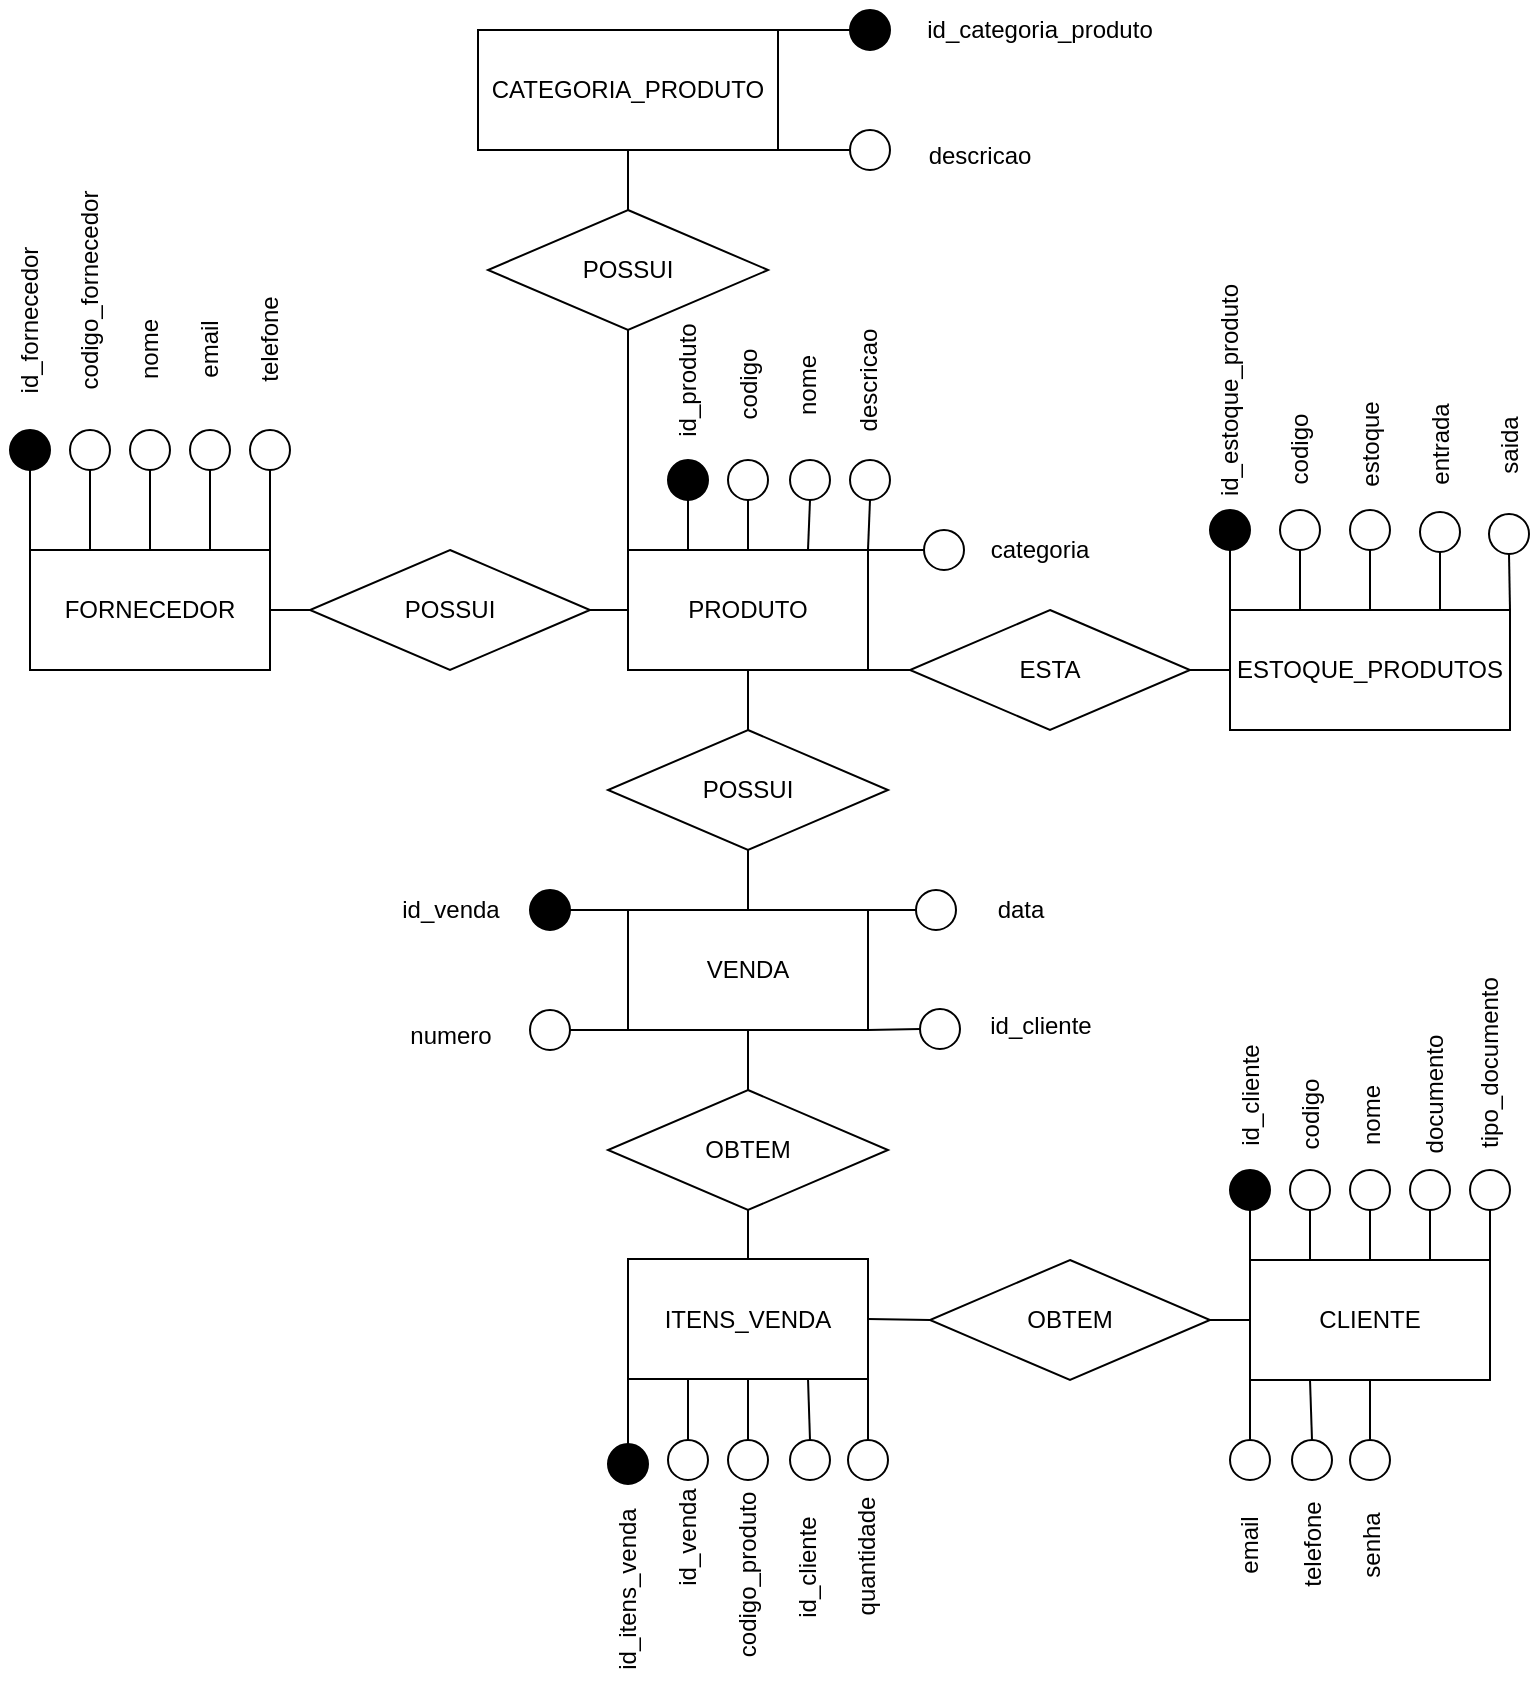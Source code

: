<mxfile version="24.7.17">
  <diagram name="Página-1" id="qiO6tGmZQDndpgreDG9k">
    <mxGraphModel dx="1358" dy="586" grid="1" gridSize="10" guides="1" tooltips="1" connect="1" arrows="1" fold="1" page="1" pageScale="1" pageWidth="827" pageHeight="1169" math="0" shadow="0">
      <root>
        <mxCell id="0" />
        <mxCell id="1" parent="0" />
        <mxCell id="NQdcdel10DfEMZxih-fd-1" value="FORNECEDOR" style="rounded=0;whiteSpace=wrap;html=1;" vertex="1" parent="1">
          <mxGeometry x="40" y="395" width="120" height="60" as="geometry" />
        </mxCell>
        <mxCell id="NQdcdel10DfEMZxih-fd-3" value="PRODUTO" style="rounded=0;whiteSpace=wrap;html=1;" vertex="1" parent="1">
          <mxGeometry x="339" y="395" width="120" height="60" as="geometry" />
        </mxCell>
        <mxCell id="NQdcdel10DfEMZxih-fd-4" value="CLIENTE" style="rounded=0;whiteSpace=wrap;html=1;" vertex="1" parent="1">
          <mxGeometry x="650" y="750" width="120" height="60" as="geometry" />
        </mxCell>
        <mxCell id="NQdcdel10DfEMZxih-fd-5" value="VENDA" style="rounded=0;whiteSpace=wrap;html=1;" vertex="1" parent="1">
          <mxGeometry x="339" y="575" width="120" height="60" as="geometry" />
        </mxCell>
        <mxCell id="NQdcdel10DfEMZxih-fd-6" value="ITENS_VENDA" style="rounded=0;whiteSpace=wrap;html=1;" vertex="1" parent="1">
          <mxGeometry x="339" y="749.5" width="120" height="60" as="geometry" />
        </mxCell>
        <mxCell id="NQdcdel10DfEMZxih-fd-7" value="ESTOQUE_PRODUTOS" style="rounded=0;whiteSpace=wrap;html=1;" vertex="1" parent="1">
          <mxGeometry x="640" y="425" width="140" height="60" as="geometry" />
        </mxCell>
        <mxCell id="NQdcdel10DfEMZxih-fd-8" value="CATEGORIA_PRODUTO" style="rounded=0;whiteSpace=wrap;html=1;" vertex="1" parent="1">
          <mxGeometry x="264" y="135" width="150" height="60" as="geometry" />
        </mxCell>
        <mxCell id="NQdcdel10DfEMZxih-fd-9" value="POSSUI" style="rhombus;whiteSpace=wrap;html=1;" vertex="1" parent="1">
          <mxGeometry x="269" y="225" width="140" height="60" as="geometry" />
        </mxCell>
        <mxCell id="NQdcdel10DfEMZxih-fd-11" value="POSSUI" style="rhombus;whiteSpace=wrap;html=1;" vertex="1" parent="1">
          <mxGeometry x="180" y="395" width="140" height="60" as="geometry" />
        </mxCell>
        <mxCell id="NQdcdel10DfEMZxih-fd-12" value="OBTEM" style="rhombus;whiteSpace=wrap;html=1;" vertex="1" parent="1">
          <mxGeometry x="490" y="750" width="140" height="60" as="geometry" />
        </mxCell>
        <mxCell id="NQdcdel10DfEMZxih-fd-13" value="ESTA" style="rhombus;whiteSpace=wrap;html=1;" vertex="1" parent="1">
          <mxGeometry x="480" y="425" width="140" height="60" as="geometry" />
        </mxCell>
        <mxCell id="NQdcdel10DfEMZxih-fd-14" value="POSSUI" style="rhombus;whiteSpace=wrap;html=1;" vertex="1" parent="1">
          <mxGeometry x="329" y="485" width="140" height="60" as="geometry" />
        </mxCell>
        <mxCell id="NQdcdel10DfEMZxih-fd-15" value="OBTEM" style="rhombus;whiteSpace=wrap;html=1;" vertex="1" parent="1">
          <mxGeometry x="329" y="665" width="140" height="60" as="geometry" />
        </mxCell>
        <mxCell id="NQdcdel10DfEMZxih-fd-16" value="" style="endArrow=none;html=1;rounded=0;entryX=0.5;entryY=1;entryDx=0;entryDy=0;" edge="1" parent="1" target="NQdcdel10DfEMZxih-fd-8">
          <mxGeometry width="50" height="50" relative="1" as="geometry">
            <mxPoint x="339" y="225" as="sourcePoint" />
            <mxPoint x="380" y="355" as="targetPoint" />
          </mxGeometry>
        </mxCell>
        <mxCell id="NQdcdel10DfEMZxih-fd-19" value="" style="endArrow=none;html=1;rounded=0;entryX=0;entryY=0.5;entryDx=0;entryDy=0;exitX=1;exitY=0.5;exitDx=0;exitDy=0;" edge="1" parent="1" source="NQdcdel10DfEMZxih-fd-11" target="NQdcdel10DfEMZxih-fd-3">
          <mxGeometry width="50" height="50" relative="1" as="geometry">
            <mxPoint x="70" y="645" as="sourcePoint" />
            <mxPoint x="120" y="595" as="targetPoint" />
          </mxGeometry>
        </mxCell>
        <mxCell id="NQdcdel10DfEMZxih-fd-20" value="" style="endArrow=none;html=1;rounded=0;entryX=0;entryY=0.5;entryDx=0;entryDy=0;exitX=1;exitY=0.5;exitDx=0;exitDy=0;" edge="1" parent="1" source="NQdcdel10DfEMZxih-fd-1" target="NQdcdel10DfEMZxih-fd-11">
          <mxGeometry width="50" height="50" relative="1" as="geometry">
            <mxPoint x="140" y="565" as="sourcePoint" />
            <mxPoint x="190" y="515" as="targetPoint" />
          </mxGeometry>
        </mxCell>
        <mxCell id="NQdcdel10DfEMZxih-fd-21" value="" style="endArrow=none;html=1;rounded=0;entryX=0.5;entryY=1;entryDx=0;entryDy=0;exitX=0.5;exitY=0;exitDx=0;exitDy=0;" edge="1" parent="1" source="NQdcdel10DfEMZxih-fd-14" target="NQdcdel10DfEMZxih-fd-3">
          <mxGeometry width="50" height="50" relative="1" as="geometry">
            <mxPoint x="210" y="665" as="sourcePoint" />
            <mxPoint x="260" y="615" as="targetPoint" />
          </mxGeometry>
        </mxCell>
        <mxCell id="NQdcdel10DfEMZxih-fd-22" value="" style="endArrow=none;html=1;rounded=0;entryX=0.5;entryY=1;entryDx=0;entryDy=0;exitX=0.5;exitY=0;exitDx=0;exitDy=0;" edge="1" parent="1" source="NQdcdel10DfEMZxih-fd-5" target="NQdcdel10DfEMZxih-fd-14">
          <mxGeometry width="50" height="50" relative="1" as="geometry">
            <mxPoint x="120" y="635" as="sourcePoint" />
            <mxPoint x="170" y="585" as="targetPoint" />
          </mxGeometry>
        </mxCell>
        <mxCell id="NQdcdel10DfEMZxih-fd-23" value="" style="endArrow=none;html=1;rounded=0;entryX=0.5;entryY=1;entryDx=0;entryDy=0;exitX=0.5;exitY=0;exitDx=0;exitDy=0;" edge="1" parent="1" source="NQdcdel10DfEMZxih-fd-15" target="NQdcdel10DfEMZxih-fd-5">
          <mxGeometry width="50" height="50" relative="1" as="geometry">
            <mxPoint x="-30" y="655" as="sourcePoint" />
            <mxPoint x="20" y="605" as="targetPoint" />
          </mxGeometry>
        </mxCell>
        <mxCell id="NQdcdel10DfEMZxih-fd-24" value="" style="endArrow=none;html=1;rounded=0;entryX=0.5;entryY=1;entryDx=0;entryDy=0;exitX=0.5;exitY=0;exitDx=0;exitDy=0;" edge="1" parent="1" source="NQdcdel10DfEMZxih-fd-6" target="NQdcdel10DfEMZxih-fd-15">
          <mxGeometry width="50" height="50" relative="1" as="geometry">
            <mxPoint x="170" y="755" as="sourcePoint" />
            <mxPoint x="220" y="705" as="targetPoint" />
          </mxGeometry>
        </mxCell>
        <mxCell id="NQdcdel10DfEMZxih-fd-25" value="" style="endArrow=none;html=1;rounded=0;exitX=1;exitY=0.5;exitDx=0;exitDy=0;entryX=0;entryY=0.5;entryDx=0;entryDy=0;" edge="1" parent="1" source="NQdcdel10DfEMZxih-fd-6" target="NQdcdel10DfEMZxih-fd-12">
          <mxGeometry width="50" height="50" relative="1" as="geometry">
            <mxPoint x="570" y="665" as="sourcePoint" />
            <mxPoint x="620" y="615" as="targetPoint" />
          </mxGeometry>
        </mxCell>
        <mxCell id="NQdcdel10DfEMZxih-fd-26" value="" style="endArrow=none;html=1;rounded=0;exitX=1;exitY=0.5;exitDx=0;exitDy=0;entryX=0;entryY=0.5;entryDx=0;entryDy=0;" edge="1" parent="1" source="NQdcdel10DfEMZxih-fd-12" target="NQdcdel10DfEMZxih-fd-4">
          <mxGeometry width="50" height="50" relative="1" as="geometry">
            <mxPoint x="520" y="645" as="sourcePoint" />
            <mxPoint x="570" y="595" as="targetPoint" />
          </mxGeometry>
        </mxCell>
        <mxCell id="NQdcdel10DfEMZxih-fd-27" value="" style="endArrow=none;html=1;rounded=0;entryX=0;entryY=0.5;entryDx=0;entryDy=0;exitX=1;exitY=0.5;exitDx=0;exitDy=0;" edge="1" parent="1" source="NQdcdel10DfEMZxih-fd-13" target="NQdcdel10DfEMZxih-fd-7">
          <mxGeometry width="50" height="50" relative="1" as="geometry">
            <mxPoint x="680" y="705" as="sourcePoint" />
            <mxPoint x="730" y="655" as="targetPoint" />
          </mxGeometry>
        </mxCell>
        <mxCell id="NQdcdel10DfEMZxih-fd-29" value="" style="ellipse;BlackSpace=wrap;html=1;aspect=fixed;fillColor=#000000;" vertex="1" parent="1">
          <mxGeometry x="30" y="335" width="20" height="20" as="geometry" />
        </mxCell>
        <mxCell id="NQdcdel10DfEMZxih-fd-30" value="" style="endArrow=none;html=1;rounded=0;entryX=0.5;entryY=1;entryDx=0;entryDy=0;exitX=0;exitY=0;exitDx=0;exitDy=0;" edge="1" parent="1" source="NQdcdel10DfEMZxih-fd-1" target="NQdcdel10DfEMZxih-fd-29">
          <mxGeometry width="50" height="50" relative="1" as="geometry">
            <mxPoint x="-30" y="475" as="sourcePoint" />
            <mxPoint x="20" y="425" as="targetPoint" />
          </mxGeometry>
        </mxCell>
        <mxCell id="NQdcdel10DfEMZxih-fd-31" value="" style="ellipse;whiteSpace=wrap;html=1;aspect=fixed;" vertex="1" parent="1">
          <mxGeometry x="60" y="335" width="20" height="20" as="geometry" />
        </mxCell>
        <mxCell id="NQdcdel10DfEMZxih-fd-32" value="" style="endArrow=none;html=1;rounded=0;entryX=0.5;entryY=1;entryDx=0;entryDy=0;exitX=0.25;exitY=0;exitDx=0;exitDy=0;" edge="1" parent="1" source="NQdcdel10DfEMZxih-fd-1" target="NQdcdel10DfEMZxih-fd-31">
          <mxGeometry width="50" height="50" relative="1" as="geometry">
            <mxPoint y="605" as="sourcePoint" />
            <mxPoint x="50" y="555" as="targetPoint" />
          </mxGeometry>
        </mxCell>
        <mxCell id="NQdcdel10DfEMZxih-fd-33" value="" style="ellipse;whiteSpace=wrap;html=1;aspect=fixed;" vertex="1" parent="1">
          <mxGeometry x="90" y="335" width="20" height="20" as="geometry" />
        </mxCell>
        <mxCell id="NQdcdel10DfEMZxih-fd-34" value="" style="endArrow=none;html=1;rounded=0;entryX=0.5;entryY=1;entryDx=0;entryDy=0;exitX=0.5;exitY=0;exitDx=0;exitDy=0;" edge="1" parent="1" source="NQdcdel10DfEMZxih-fd-1" target="NQdcdel10DfEMZxih-fd-33">
          <mxGeometry width="50" height="50" relative="1" as="geometry">
            <mxPoint x="110" y="665" as="sourcePoint" />
            <mxPoint x="160" y="615" as="targetPoint" />
          </mxGeometry>
        </mxCell>
        <mxCell id="NQdcdel10DfEMZxih-fd-35" value="" style="ellipse;whiteSpace=wrap;html=1;aspect=fixed;" vertex="1" parent="1">
          <mxGeometry x="120" y="335" width="20" height="20" as="geometry" />
        </mxCell>
        <mxCell id="NQdcdel10DfEMZxih-fd-36" value="" style="endArrow=none;html=1;rounded=0;entryX=0.5;entryY=1;entryDx=0;entryDy=0;exitX=0.75;exitY=0;exitDx=0;exitDy=0;" edge="1" parent="1" source="NQdcdel10DfEMZxih-fd-1" target="NQdcdel10DfEMZxih-fd-35">
          <mxGeometry width="50" height="50" relative="1" as="geometry">
            <mxPoint y="605" as="sourcePoint" />
            <mxPoint x="50" y="555" as="targetPoint" />
          </mxGeometry>
        </mxCell>
        <mxCell id="NQdcdel10DfEMZxih-fd-37" value="" style="ellipse;whiteSpace=wrap;html=1;aspect=fixed;" vertex="1" parent="1">
          <mxGeometry x="150" y="335" width="20" height="20" as="geometry" />
        </mxCell>
        <mxCell id="NQdcdel10DfEMZxih-fd-38" value="" style="endArrow=none;html=1;rounded=0;entryX=0.5;entryY=1;entryDx=0;entryDy=0;exitX=1;exitY=0;exitDx=0;exitDy=0;" edge="1" parent="1" source="NQdcdel10DfEMZxih-fd-1" target="NQdcdel10DfEMZxih-fd-37">
          <mxGeometry width="50" height="50" relative="1" as="geometry">
            <mxPoint x="230" y="555" as="sourcePoint" />
            <mxPoint x="280" y="505" as="targetPoint" />
          </mxGeometry>
        </mxCell>
        <mxCell id="NQdcdel10DfEMZxih-fd-39" value="id_fornecedor" style="text;html=1;align=center;verticalAlign=middle;whiteSpace=wrap;rounded=0;rotation=-90;" vertex="1" parent="1">
          <mxGeometry y="265" width="80" height="30" as="geometry" />
        </mxCell>
        <mxCell id="NQdcdel10DfEMZxih-fd-40" value="codigo_fornecedor" style="text;html=1;align=center;verticalAlign=middle;whiteSpace=wrap;rounded=0;rotation=-90;" vertex="1" parent="1">
          <mxGeometry x="15" y="250" width="110" height="30" as="geometry" />
        </mxCell>
        <mxCell id="NQdcdel10DfEMZxih-fd-41" value="nome" style="text;html=1;align=center;verticalAlign=middle;whiteSpace=wrap;rounded=0;rotation=-90;" vertex="1" parent="1">
          <mxGeometry x="72.5" y="280" width="55" height="30" as="geometry" />
        </mxCell>
        <mxCell id="NQdcdel10DfEMZxih-fd-42" value="email" style="text;html=1;align=center;verticalAlign=middle;whiteSpace=wrap;rounded=0;rotation=-90;" vertex="1" parent="1">
          <mxGeometry x="102.5" y="280" width="55" height="30" as="geometry" />
        </mxCell>
        <mxCell id="NQdcdel10DfEMZxih-fd-43" value="telefone" style="text;html=1;align=center;verticalAlign=middle;whiteSpace=wrap;rounded=0;rotation=-90;" vertex="1" parent="1">
          <mxGeometry x="132.5" y="275" width="55" height="30" as="geometry" />
        </mxCell>
        <mxCell id="NQdcdel10DfEMZxih-fd-44" value="" style="ellipse;BlackSpace=wrap;html=1;aspect=fixed;fillColor=#000000;" vertex="1" parent="1">
          <mxGeometry x="450" y="125" width="20" height="20" as="geometry" />
        </mxCell>
        <mxCell id="NQdcdel10DfEMZxih-fd-45" value="" style="ellipse;whiteSpace=wrap;html=1;aspect=fixed;" vertex="1" parent="1">
          <mxGeometry x="450" y="185" width="20" height="20" as="geometry" />
        </mxCell>
        <mxCell id="NQdcdel10DfEMZxih-fd-46" value="" style="endArrow=none;html=1;rounded=0;exitX=0;exitY=0.5;exitDx=0;exitDy=0;entryX=1;entryY=0;entryDx=0;entryDy=0;" edge="1" parent="1" source="NQdcdel10DfEMZxih-fd-44" target="NQdcdel10DfEMZxih-fd-8">
          <mxGeometry width="50" height="50" relative="1" as="geometry">
            <mxPoint x="450" y="135" as="sourcePoint" />
            <mxPoint x="620" y="175" as="targetPoint" />
          </mxGeometry>
        </mxCell>
        <mxCell id="NQdcdel10DfEMZxih-fd-47" value="" style="endArrow=none;html=1;rounded=0;exitX=1;exitY=1;exitDx=0;exitDy=0;entryX=0;entryY=0.5;entryDx=0;entryDy=0;" edge="1" parent="1" source="NQdcdel10DfEMZxih-fd-8" target="NQdcdel10DfEMZxih-fd-45">
          <mxGeometry width="50" height="50" relative="1" as="geometry">
            <mxPoint x="540" y="255" as="sourcePoint" />
            <mxPoint x="590" y="205" as="targetPoint" />
          </mxGeometry>
        </mxCell>
        <mxCell id="NQdcdel10DfEMZxih-fd-48" value="id_categoria_produto" style="text;html=1;align=center;verticalAlign=middle;whiteSpace=wrap;rounded=0;" vertex="1" parent="1">
          <mxGeometry x="480" y="120" width="130" height="30" as="geometry" />
        </mxCell>
        <mxCell id="NQdcdel10DfEMZxih-fd-49" value="descricao" style="text;html=1;align=center;verticalAlign=middle;whiteSpace=wrap;rounded=0;" vertex="1" parent="1">
          <mxGeometry x="470" y="185" width="90" height="25" as="geometry" />
        </mxCell>
        <mxCell id="NQdcdel10DfEMZxih-fd-50" value="" style="endArrow=none;html=1;rounded=0;entryX=0.5;entryY=1;entryDx=0;entryDy=0;exitX=0;exitY=0;exitDx=0;exitDy=0;" edge="1" parent="1" source="NQdcdel10DfEMZxih-fd-3" target="NQdcdel10DfEMZxih-fd-9">
          <mxGeometry width="50" height="50" relative="1" as="geometry">
            <mxPoint x="140" y="685" as="sourcePoint" />
            <mxPoint x="340" y="375" as="targetPoint" />
          </mxGeometry>
        </mxCell>
        <mxCell id="NQdcdel10DfEMZxih-fd-52" value="" style="ellipse;BlackSpace=wrap;html=1;aspect=fixed;fillColor=#000000;" vertex="1" parent="1">
          <mxGeometry x="359" y="350" width="20" height="20" as="geometry" />
        </mxCell>
        <mxCell id="NQdcdel10DfEMZxih-fd-53" value="" style="endArrow=none;html=1;rounded=0;entryX=0.5;entryY=1;entryDx=0;entryDy=0;exitX=0.25;exitY=0;exitDx=0;exitDy=0;" edge="1" parent="1" source="NQdcdel10DfEMZxih-fd-3" target="NQdcdel10DfEMZxih-fd-52">
          <mxGeometry width="50" height="50" relative="1" as="geometry">
            <mxPoint x="40" y="550" as="sourcePoint" />
            <mxPoint x="90" y="500" as="targetPoint" />
          </mxGeometry>
        </mxCell>
        <mxCell id="NQdcdel10DfEMZxih-fd-56" value="" style="ellipse;whiteSpace=wrap;html=1;aspect=fixed;" vertex="1" parent="1">
          <mxGeometry x="389" y="350" width="20" height="20" as="geometry" />
        </mxCell>
        <mxCell id="NQdcdel10DfEMZxih-fd-57" value="" style="endArrow=none;html=1;rounded=0;entryX=0.5;entryY=1;entryDx=0;entryDy=0;exitX=0.5;exitY=0;exitDx=0;exitDy=0;" edge="1" parent="1" source="NQdcdel10DfEMZxih-fd-3" target="NQdcdel10DfEMZxih-fd-56">
          <mxGeometry width="50" height="50" relative="1" as="geometry">
            <mxPoint x="110" y="640" as="sourcePoint" />
            <mxPoint x="160" y="590" as="targetPoint" />
          </mxGeometry>
        </mxCell>
        <mxCell id="NQdcdel10DfEMZxih-fd-58" value="" style="ellipse;whiteSpace=wrap;html=1;aspect=fixed;" vertex="1" parent="1">
          <mxGeometry x="420" y="350" width="20" height="20" as="geometry" />
        </mxCell>
        <mxCell id="NQdcdel10DfEMZxih-fd-59" value="" style="endArrow=none;html=1;rounded=0;entryX=0.5;entryY=1;entryDx=0;entryDy=0;exitX=0.75;exitY=0;exitDx=0;exitDy=0;" edge="1" parent="1" source="NQdcdel10DfEMZxih-fd-3" target="NQdcdel10DfEMZxih-fd-58">
          <mxGeometry width="50" height="50" relative="1" as="geometry">
            <mxPoint x="260" y="580" as="sourcePoint" />
            <mxPoint x="310" y="530" as="targetPoint" />
          </mxGeometry>
        </mxCell>
        <mxCell id="NQdcdel10DfEMZxih-fd-60" value="" style="ellipse;whiteSpace=wrap;html=1;aspect=fixed;" vertex="1" parent="1">
          <mxGeometry x="450" y="350" width="20" height="20" as="geometry" />
        </mxCell>
        <mxCell id="NQdcdel10DfEMZxih-fd-61" value="" style="endArrow=none;html=1;rounded=0;entryX=0.5;entryY=1;entryDx=0;entryDy=0;exitX=1;exitY=0;exitDx=0;exitDy=0;" edge="1" parent="1" source="NQdcdel10DfEMZxih-fd-3" target="NQdcdel10DfEMZxih-fd-60">
          <mxGeometry width="50" height="50" relative="1" as="geometry">
            <mxPoint x="80" y="560" as="sourcePoint" />
            <mxPoint x="130" y="510" as="targetPoint" />
          </mxGeometry>
        </mxCell>
        <mxCell id="NQdcdel10DfEMZxih-fd-62" value="id_produto" style="text;html=1;align=center;verticalAlign=middle;whiteSpace=wrap;rounded=0;rotation=-90;" vertex="1" parent="1">
          <mxGeometry x="329" y="295" width="80" height="30" as="geometry" />
        </mxCell>
        <mxCell id="NQdcdel10DfEMZxih-fd-63" value="codigo" style="text;html=1;align=center;verticalAlign=middle;whiteSpace=wrap;rounded=0;rotation=-90;" vertex="1" parent="1">
          <mxGeometry x="368.5" y="300" width="61" height="25" as="geometry" />
        </mxCell>
        <mxCell id="NQdcdel10DfEMZxih-fd-64" value="nome" style="text;html=1;align=center;verticalAlign=middle;whiteSpace=wrap;rounded=0;rotation=-90;" vertex="1" parent="1">
          <mxGeometry x="398" y="300" width="61" height="25" as="geometry" />
        </mxCell>
        <mxCell id="NQdcdel10DfEMZxih-fd-65" value="descricao" style="text;html=1;align=center;verticalAlign=middle;whiteSpace=wrap;rounded=0;rotation=-90;" vertex="1" parent="1">
          <mxGeometry x="429" y="297.5" width="61" height="25" as="geometry" />
        </mxCell>
        <mxCell id="NQdcdel10DfEMZxih-fd-66" value="" style="endArrow=none;html=1;rounded=0;entryX=0;entryY=0.5;entryDx=0;entryDy=0;exitX=1;exitY=1;exitDx=0;exitDy=0;" edge="1" parent="1" source="NQdcdel10DfEMZxih-fd-3" target="NQdcdel10DfEMZxih-fd-13">
          <mxGeometry width="50" height="50" relative="1" as="geometry">
            <mxPoint x="459" y="458" as="sourcePoint" />
            <mxPoint x="870" y="593" as="targetPoint" />
          </mxGeometry>
        </mxCell>
        <mxCell id="NQdcdel10DfEMZxih-fd-67" value="" style="ellipse;whiteSpace=wrap;html=1;aspect=fixed;" vertex="1" parent="1">
          <mxGeometry x="487" y="385" width="20" height="20" as="geometry" />
        </mxCell>
        <mxCell id="NQdcdel10DfEMZxih-fd-68" value="" style="endArrow=none;html=1;rounded=0;entryX=0;entryY=0.5;entryDx=0;entryDy=0;exitX=1;exitY=0;exitDx=0;exitDy=0;" edge="1" parent="1" source="NQdcdel10DfEMZxih-fd-3" target="NQdcdel10DfEMZxih-fd-67">
          <mxGeometry width="50" height="50" relative="1" as="geometry">
            <mxPoint x="-20" y="550" as="sourcePoint" />
            <mxPoint x="30" y="500" as="targetPoint" />
          </mxGeometry>
        </mxCell>
        <mxCell id="NQdcdel10DfEMZxih-fd-69" value="categoria" style="text;html=1;align=center;verticalAlign=middle;whiteSpace=wrap;rounded=0;" vertex="1" parent="1">
          <mxGeometry x="500" y="382.5" width="90" height="25" as="geometry" />
        </mxCell>
        <mxCell id="NQdcdel10DfEMZxih-fd-70" value="" style="ellipse;BlackSpace=wrap;html=1;aspect=fixed;fillColor=#000000;" vertex="1" parent="1">
          <mxGeometry x="640" y="705" width="20" height="20" as="geometry" />
        </mxCell>
        <mxCell id="NQdcdel10DfEMZxih-fd-71" value="" style="ellipse;whiteSpace=wrap;html=1;aspect=fixed;" vertex="1" parent="1">
          <mxGeometry x="670" y="705" width="20" height="20" as="geometry" />
        </mxCell>
        <mxCell id="NQdcdel10DfEMZxih-fd-72" value="id_venda" style="text;html=1;align=center;verticalAlign=middle;whiteSpace=wrap;rounded=0;rotation=0;" vertex="1" parent="1">
          <mxGeometry x="219.5" y="562.5" width="61" height="25" as="geometry" />
        </mxCell>
        <mxCell id="NQdcdel10DfEMZxih-fd-73" value="" style="endArrow=none;html=1;rounded=0;exitX=0;exitY=0;exitDx=0;exitDy=0;entryX=0.5;entryY=1;entryDx=0;entryDy=0;" edge="1" parent="1" source="NQdcdel10DfEMZxih-fd-4" target="NQdcdel10DfEMZxih-fd-70">
          <mxGeometry width="50" height="50" relative="1" as="geometry">
            <mxPoint x="850" y="620" as="sourcePoint" />
            <mxPoint x="900" y="570" as="targetPoint" />
          </mxGeometry>
        </mxCell>
        <mxCell id="NQdcdel10DfEMZxih-fd-74" value="" style="endArrow=none;html=1;rounded=0;entryX=0.5;entryY=1;entryDx=0;entryDy=0;exitX=0.25;exitY=0;exitDx=0;exitDy=0;" edge="1" parent="1" source="NQdcdel10DfEMZxih-fd-4" target="NQdcdel10DfEMZxih-fd-71">
          <mxGeometry width="50" height="50" relative="1" as="geometry">
            <mxPoint x="560" y="680" as="sourcePoint" />
            <mxPoint x="610" y="630" as="targetPoint" />
          </mxGeometry>
        </mxCell>
        <mxCell id="NQdcdel10DfEMZxih-fd-75" value="codigo" style="text;html=1;align=center;verticalAlign=middle;whiteSpace=wrap;rounded=0;rotation=-90;" vertex="1" parent="1">
          <mxGeometry x="649.5" y="665" width="61" height="25" as="geometry" />
        </mxCell>
        <mxCell id="NQdcdel10DfEMZxih-fd-76" value="" style="ellipse;whiteSpace=wrap;html=1;aspect=fixed;" vertex="1" parent="1">
          <mxGeometry x="700" y="705" width="20" height="20" as="geometry" />
        </mxCell>
        <mxCell id="NQdcdel10DfEMZxih-fd-77" value="" style="endArrow=none;html=1;rounded=0;entryX=0.5;entryY=1;entryDx=0;entryDy=0;exitX=0.5;exitY=0;exitDx=0;exitDy=0;" edge="1" parent="1" source="NQdcdel10DfEMZxih-fd-4" target="NQdcdel10DfEMZxih-fd-76">
          <mxGeometry width="50" height="50" relative="1" as="geometry">
            <mxPoint x="90" y="770" as="sourcePoint" />
            <mxPoint x="140" y="720" as="targetPoint" />
          </mxGeometry>
        </mxCell>
        <mxCell id="NQdcdel10DfEMZxih-fd-78" value="" style="ellipse;whiteSpace=wrap;html=1;aspect=fixed;" vertex="1" parent="1">
          <mxGeometry x="730" y="705" width="20" height="20" as="geometry" />
        </mxCell>
        <mxCell id="NQdcdel10DfEMZxih-fd-79" value="" style="endArrow=none;html=1;rounded=0;entryX=0.5;entryY=1;entryDx=0;entryDy=0;exitX=0.75;exitY=0;exitDx=0;exitDy=0;" edge="1" parent="1" source="NQdcdel10DfEMZxih-fd-4" target="NQdcdel10DfEMZxih-fd-78">
          <mxGeometry width="50" height="50" relative="1" as="geometry">
            <mxPoint x="830" y="800" as="sourcePoint" />
            <mxPoint x="880" y="750" as="targetPoint" />
          </mxGeometry>
        </mxCell>
        <mxCell id="NQdcdel10DfEMZxih-fd-80" value="" style="ellipse;whiteSpace=wrap;html=1;aspect=fixed;" vertex="1" parent="1">
          <mxGeometry x="760" y="705" width="20" height="20" as="geometry" />
        </mxCell>
        <mxCell id="NQdcdel10DfEMZxih-fd-81" value="" style="endArrow=none;html=1;rounded=0;entryX=0.5;entryY=1;entryDx=0;entryDy=0;exitX=1;exitY=0;exitDx=0;exitDy=0;" edge="1" parent="1" source="NQdcdel10DfEMZxih-fd-4" target="NQdcdel10DfEMZxih-fd-80">
          <mxGeometry width="50" height="50" relative="1" as="geometry">
            <mxPoint x="380" y="580" as="sourcePoint" />
            <mxPoint x="430" y="530" as="targetPoint" />
          </mxGeometry>
        </mxCell>
        <mxCell id="NQdcdel10DfEMZxih-fd-82" value="" style="ellipse;whiteSpace=wrap;html=1;aspect=fixed;" vertex="1" parent="1">
          <mxGeometry x="640" y="840" width="20" height="20" as="geometry" />
        </mxCell>
        <mxCell id="NQdcdel10DfEMZxih-fd-83" value="" style="ellipse;whiteSpace=wrap;html=1;aspect=fixed;" vertex="1" parent="1">
          <mxGeometry x="671" y="840" width="20" height="20" as="geometry" />
        </mxCell>
        <mxCell id="NQdcdel10DfEMZxih-fd-84" value="" style="endArrow=none;html=1;rounded=0;entryX=0;entryY=1;entryDx=0;entryDy=0;exitX=0.5;exitY=0;exitDx=0;exitDy=0;" edge="1" parent="1" source="NQdcdel10DfEMZxih-fd-82" target="NQdcdel10DfEMZxih-fd-4">
          <mxGeometry width="50" height="50" relative="1" as="geometry">
            <mxPoint x="380" y="670" as="sourcePoint" />
            <mxPoint x="430" y="620" as="targetPoint" />
          </mxGeometry>
        </mxCell>
        <mxCell id="NQdcdel10DfEMZxih-fd-85" value="" style="endArrow=none;html=1;rounded=0;entryX=0.25;entryY=1;entryDx=0;entryDy=0;exitX=0.5;exitY=0;exitDx=0;exitDy=0;" edge="1" parent="1" source="NQdcdel10DfEMZxih-fd-83" target="NQdcdel10DfEMZxih-fd-4">
          <mxGeometry width="50" height="50" relative="1" as="geometry">
            <mxPoint x="380" y="670" as="sourcePoint" />
            <mxPoint x="690" y="820" as="targetPoint" />
          </mxGeometry>
        </mxCell>
        <mxCell id="NQdcdel10DfEMZxih-fd-86" value="nome" style="text;html=1;align=center;verticalAlign=middle;whiteSpace=wrap;rounded=0;rotation=-90;" vertex="1" parent="1">
          <mxGeometry x="680" y="665" width="61" height="25" as="geometry" />
        </mxCell>
        <mxCell id="NQdcdel10DfEMZxih-fd-87" value="documento" style="text;html=1;align=center;verticalAlign=middle;whiteSpace=wrap;rounded=0;rotation=-90;" vertex="1" parent="1">
          <mxGeometry x="701.5" y="657.5" width="81" height="20" as="geometry" />
        </mxCell>
        <mxCell id="NQdcdel10DfEMZxih-fd-88" value="tipo_documento" style="text;html=1;align=center;verticalAlign=middle;whiteSpace=wrap;rounded=0;rotation=-90;" vertex="1" parent="1">
          <mxGeometry x="720" y="642.5" width="100" height="17.5" as="geometry" />
        </mxCell>
        <mxCell id="NQdcdel10DfEMZxih-fd-89" value="email" style="text;html=1;align=center;verticalAlign=middle;whiteSpace=wrap;rounded=0;rotation=-90;" vertex="1" parent="1">
          <mxGeometry x="619" y="880" width="61" height="25" as="geometry" />
        </mxCell>
        <mxCell id="NQdcdel10DfEMZxih-fd-90" value="telefone" style="text;html=1;align=center;verticalAlign=middle;whiteSpace=wrap;rounded=0;rotation=-90;" vertex="1" parent="1">
          <mxGeometry x="650.5" y="880" width="61" height="25" as="geometry" />
        </mxCell>
        <mxCell id="NQdcdel10DfEMZxih-fd-91" value="" style="ellipse;whiteSpace=wrap;html=1;aspect=fixed;" vertex="1" parent="1">
          <mxGeometry x="700" y="840" width="20" height="20" as="geometry" />
        </mxCell>
        <mxCell id="NQdcdel10DfEMZxih-fd-92" value="" style="endArrow=none;html=1;rounded=0;entryX=0.5;entryY=1;entryDx=0;entryDy=0;exitX=0.5;exitY=0;exitDx=0;exitDy=0;" edge="1" parent="1" source="NQdcdel10DfEMZxih-fd-91" target="NQdcdel10DfEMZxih-fd-4">
          <mxGeometry width="50" height="50" relative="1" as="geometry">
            <mxPoint x="720" y="1150" as="sourcePoint" />
            <mxPoint x="770" y="1100" as="targetPoint" />
          </mxGeometry>
        </mxCell>
        <mxCell id="NQdcdel10DfEMZxih-fd-93" value="senha" style="text;html=1;align=center;verticalAlign=middle;whiteSpace=wrap;rounded=0;rotation=-90;" vertex="1" parent="1">
          <mxGeometry x="680" y="880" width="61" height="25" as="geometry" />
        </mxCell>
        <mxCell id="NQdcdel10DfEMZxih-fd-94" value="" style="ellipse;BlackSpace=wrap;html=1;aspect=fixed;fillColor=#000000;" vertex="1" parent="1">
          <mxGeometry x="290" y="565" width="20" height="20" as="geometry" />
        </mxCell>
        <mxCell id="NQdcdel10DfEMZxih-fd-96" value="" style="ellipse;whiteSpace=wrap;html=1;aspect=fixed;" vertex="1" parent="1">
          <mxGeometry x="290" y="625" width="20" height="20" as="geometry" />
        </mxCell>
        <mxCell id="NQdcdel10DfEMZxih-fd-97" value="" style="ellipse;whiteSpace=wrap;html=1;aspect=fixed;" vertex="1" parent="1">
          <mxGeometry x="483" y="565" width="20" height="20" as="geometry" />
        </mxCell>
        <mxCell id="NQdcdel10DfEMZxih-fd-98" value="" style="ellipse;whiteSpace=wrap;html=1;aspect=fixed;" vertex="1" parent="1">
          <mxGeometry x="485" y="624.5" width="20" height="20" as="geometry" />
        </mxCell>
        <mxCell id="NQdcdel10DfEMZxih-fd-99" value="" style="endArrow=none;html=1;rounded=0;entryX=1;entryY=0.5;entryDx=0;entryDy=0;exitX=0;exitY=0;exitDx=0;exitDy=0;" edge="1" parent="1" source="NQdcdel10DfEMZxih-fd-5" target="NQdcdel10DfEMZxih-fd-94">
          <mxGeometry width="50" height="50" relative="1" as="geometry">
            <mxPoint x="30" y="720" as="sourcePoint" />
            <mxPoint x="80" y="670" as="targetPoint" />
          </mxGeometry>
        </mxCell>
        <mxCell id="NQdcdel10DfEMZxih-fd-100" value="" style="endArrow=none;html=1;rounded=0;entryX=0;entryY=1;entryDx=0;entryDy=0;exitX=1;exitY=0.5;exitDx=0;exitDy=0;" edge="1" parent="1" source="NQdcdel10DfEMZxih-fd-96" target="NQdcdel10DfEMZxih-fd-5">
          <mxGeometry width="50" height="50" relative="1" as="geometry">
            <mxPoint x="120" y="760" as="sourcePoint" />
            <mxPoint x="170" y="710" as="targetPoint" />
          </mxGeometry>
        </mxCell>
        <mxCell id="NQdcdel10DfEMZxih-fd-101" value="" style="endArrow=none;html=1;rounded=0;entryX=0;entryY=0.5;entryDx=0;entryDy=0;exitX=1;exitY=0;exitDx=0;exitDy=0;" edge="1" parent="1" source="NQdcdel10DfEMZxih-fd-5" target="NQdcdel10DfEMZxih-fd-97">
          <mxGeometry width="50" height="50" relative="1" as="geometry">
            <mxPoint x="380" y="650" as="sourcePoint" />
            <mxPoint x="430" y="600" as="targetPoint" />
          </mxGeometry>
        </mxCell>
        <mxCell id="NQdcdel10DfEMZxih-fd-102" value="" style="endArrow=none;html=1;rounded=0;entryX=0;entryY=0.5;entryDx=0;entryDy=0;exitX=1;exitY=1;exitDx=0;exitDy=0;" edge="1" parent="1" source="NQdcdel10DfEMZxih-fd-5" target="NQdcdel10DfEMZxih-fd-98">
          <mxGeometry width="50" height="50" relative="1" as="geometry">
            <mxPoint x="380" y="650" as="sourcePoint" />
            <mxPoint x="430" y="600" as="targetPoint" />
          </mxGeometry>
        </mxCell>
        <mxCell id="NQdcdel10DfEMZxih-fd-103" value="numero" style="text;html=1;align=center;verticalAlign=middle;whiteSpace=wrap;rounded=0;rotation=0;" vertex="1" parent="1">
          <mxGeometry x="219.5" y="625" width="61" height="25" as="geometry" />
        </mxCell>
        <mxCell id="NQdcdel10DfEMZxih-fd-104" value="data" style="text;html=1;align=center;verticalAlign=middle;whiteSpace=wrap;rounded=0;rotation=0;" vertex="1" parent="1">
          <mxGeometry x="505" y="562.5" width="61" height="25" as="geometry" />
        </mxCell>
        <mxCell id="NQdcdel10DfEMZxih-fd-105" value="id_cliente" style="text;html=1;align=center;verticalAlign=middle;whiteSpace=wrap;rounded=0;rotation=0;" vertex="1" parent="1">
          <mxGeometry x="514.5" y="620" width="61" height="25" as="geometry" />
        </mxCell>
        <mxCell id="NQdcdel10DfEMZxih-fd-106" value="id_cliente" style="text;html=1;align=center;verticalAlign=middle;whiteSpace=wrap;rounded=0;rotation=-90;" vertex="1" parent="1">
          <mxGeometry x="615.25" y="658.75" width="69.5" height="17.5" as="geometry" />
        </mxCell>
        <mxCell id="NQdcdel10DfEMZxih-fd-108" value="" style="ellipse;whiteSpace=wrap;html=1;aspect=fixed;" vertex="1" parent="1">
          <mxGeometry x="359" y="840" width="20" height="20" as="geometry" />
        </mxCell>
        <mxCell id="NQdcdel10DfEMZxih-fd-109" value="" style="ellipse;whiteSpace=wrap;html=1;aspect=fixed;" vertex="1" parent="1">
          <mxGeometry x="389" y="840" width="20" height="20" as="geometry" />
        </mxCell>
        <mxCell id="NQdcdel10DfEMZxih-fd-110" value="" style="ellipse;whiteSpace=wrap;html=1;aspect=fixed;" vertex="1" parent="1">
          <mxGeometry x="420" y="840" width="20" height="20" as="geometry" />
        </mxCell>
        <mxCell id="NQdcdel10DfEMZxih-fd-111" value="" style="endArrow=none;html=1;rounded=0;entryX=0;entryY=1;entryDx=0;entryDy=0;exitX=0.5;exitY=0;exitDx=0;exitDy=0;" edge="1" parent="1" source="NQdcdel10DfEMZxih-fd-125" target="NQdcdel10DfEMZxih-fd-6">
          <mxGeometry width="50" height="50" relative="1" as="geometry">
            <mxPoint x="339" y="840" as="sourcePoint" />
            <mxPoint x="180" y="800" as="targetPoint" />
          </mxGeometry>
        </mxCell>
        <mxCell id="NQdcdel10DfEMZxih-fd-112" value="" style="endArrow=none;html=1;rounded=0;entryX=0.25;entryY=1;entryDx=0;entryDy=0;exitX=0.5;exitY=0;exitDx=0;exitDy=0;" edge="1" parent="1" source="NQdcdel10DfEMZxih-fd-108" target="NQdcdel10DfEMZxih-fd-6">
          <mxGeometry width="50" height="50" relative="1" as="geometry">
            <mxPoint x="180" y="770" as="sourcePoint" />
            <mxPoint x="230" y="720" as="targetPoint" />
          </mxGeometry>
        </mxCell>
        <mxCell id="NQdcdel10DfEMZxih-fd-113" value="" style="endArrow=none;html=1;rounded=0;entryX=0.5;entryY=1;entryDx=0;entryDy=0;exitX=0.5;exitY=0;exitDx=0;exitDy=0;" edge="1" parent="1" source="NQdcdel10DfEMZxih-fd-109" target="NQdcdel10DfEMZxih-fd-6">
          <mxGeometry width="50" height="50" relative="1" as="geometry">
            <mxPoint x="230" y="840" as="sourcePoint" />
            <mxPoint x="280" y="790" as="targetPoint" />
          </mxGeometry>
        </mxCell>
        <mxCell id="NQdcdel10DfEMZxih-fd-114" value="" style="endArrow=none;html=1;rounded=0;entryX=0.75;entryY=1;entryDx=0;entryDy=0;exitX=0.5;exitY=0;exitDx=0;exitDy=0;" edge="1" parent="1" source="NQdcdel10DfEMZxih-fd-110" target="NQdcdel10DfEMZxih-fd-6">
          <mxGeometry width="50" height="50" relative="1" as="geometry">
            <mxPoint x="160" y="920" as="sourcePoint" />
            <mxPoint x="210" y="870" as="targetPoint" />
          </mxGeometry>
        </mxCell>
        <mxCell id="NQdcdel10DfEMZxih-fd-115" value="" style="ellipse;whiteSpace=wrap;html=1;aspect=fixed;" vertex="1" parent="1">
          <mxGeometry x="449" y="840" width="20" height="20" as="geometry" />
        </mxCell>
        <mxCell id="NQdcdel10DfEMZxih-fd-116" value="" style="endArrow=none;html=1;rounded=0;entryX=1;entryY=1;entryDx=0;entryDy=0;exitX=0.5;exitY=0;exitDx=0;exitDy=0;" edge="1" parent="1" source="NQdcdel10DfEMZxih-fd-115" target="NQdcdel10DfEMZxih-fd-6">
          <mxGeometry width="50" height="50" relative="1" as="geometry">
            <mxPoint x="-20" y="880" as="sourcePoint" />
            <mxPoint x="30" y="830" as="targetPoint" />
          </mxGeometry>
        </mxCell>
        <mxCell id="NQdcdel10DfEMZxih-fd-120" value="id_itens_venda" style="text;html=1;align=center;verticalAlign=middle;whiteSpace=wrap;rounded=0;rotation=-90;" vertex="1" parent="1">
          <mxGeometry x="294.5" y="905" width="89" height="20" as="geometry" />
        </mxCell>
        <mxCell id="NQdcdel10DfEMZxih-fd-121" value="id_venda" style="text;html=1;align=center;verticalAlign=middle;whiteSpace=wrap;rounded=0;rotation=-90;" vertex="1" parent="1">
          <mxGeometry x="334" y="880" width="69.5" height="17.5" as="geometry" />
        </mxCell>
        <mxCell id="NQdcdel10DfEMZxih-fd-122" value="codigo_produto" style="text;html=1;align=center;verticalAlign=middle;whiteSpace=wrap;rounded=0;rotation=-90;" vertex="1" parent="1">
          <mxGeometry x="356.87" y="897.5" width="83.75" height="20" as="geometry" />
        </mxCell>
        <mxCell id="NQdcdel10DfEMZxih-fd-123" value="id_cliente" style="text;html=1;align=center;verticalAlign=middle;whiteSpace=wrap;rounded=0;rotation=-90;" vertex="1" parent="1">
          <mxGeometry x="394" y="895" width="69.5" height="17.5" as="geometry" />
        </mxCell>
        <mxCell id="NQdcdel10DfEMZxih-fd-124" value="quantidade" style="text;html=1;align=center;verticalAlign=middle;whiteSpace=wrap;rounded=0;rotation=-90;" vertex="1" parent="1">
          <mxGeometry x="423.5" y="890" width="69.5" height="17.5" as="geometry" />
        </mxCell>
        <mxCell id="NQdcdel10DfEMZxih-fd-125" value="" style="ellipse;whiteSpace=wrap;html=1;aspect=fixed;fillColor=#000000;" vertex="1" parent="1">
          <mxGeometry x="329" y="842" width="20" height="20" as="geometry" />
        </mxCell>
        <mxCell id="NQdcdel10DfEMZxih-fd-127" value="" style="ellipse;BlackSpace=wrap;html=1;aspect=fixed;fillColor=#000000;" vertex="1" parent="1">
          <mxGeometry x="630" y="375" width="20" height="20" as="geometry" />
        </mxCell>
        <mxCell id="NQdcdel10DfEMZxih-fd-128" value="" style="ellipse;whiteSpace=wrap;html=1;aspect=fixed;" vertex="1" parent="1">
          <mxGeometry x="665" y="375" width="20" height="20" as="geometry" />
        </mxCell>
        <mxCell id="NQdcdel10DfEMZxih-fd-129" value="" style="ellipse;whiteSpace=wrap;html=1;aspect=fixed;" vertex="1" parent="1">
          <mxGeometry x="700" y="375" width="20" height="20" as="geometry" />
        </mxCell>
        <mxCell id="NQdcdel10DfEMZxih-fd-130" value="" style="ellipse;whiteSpace=wrap;html=1;aspect=fixed;" vertex="1" parent="1">
          <mxGeometry x="735" y="376" width="20" height="20" as="geometry" />
        </mxCell>
        <mxCell id="NQdcdel10DfEMZxih-fd-132" value="" style="endArrow=none;html=1;rounded=0;entryX=0.5;entryY=1;entryDx=0;entryDy=0;exitX=0;exitY=0;exitDx=0;exitDy=0;" edge="1" parent="1" source="NQdcdel10DfEMZxih-fd-7" target="NQdcdel10DfEMZxih-fd-127">
          <mxGeometry width="50" height="50" relative="1" as="geometry">
            <mxPoint x="490" y="270" as="sourcePoint" />
            <mxPoint x="540" y="220" as="targetPoint" />
          </mxGeometry>
        </mxCell>
        <mxCell id="NQdcdel10DfEMZxih-fd-133" value="" style="endArrow=none;html=1;rounded=0;entryX=0.5;entryY=1;entryDx=0;entryDy=0;exitX=0.25;exitY=0;exitDx=0;exitDy=0;" edge="1" parent="1" source="NQdcdel10DfEMZxih-fd-7" target="NQdcdel10DfEMZxih-fd-128">
          <mxGeometry width="50" height="50" relative="1" as="geometry">
            <mxPoint x="170" y="590" as="sourcePoint" />
            <mxPoint x="220" y="540" as="targetPoint" />
          </mxGeometry>
        </mxCell>
        <mxCell id="NQdcdel10DfEMZxih-fd-135" value="" style="endArrow=none;html=1;rounded=0;exitX=0.5;exitY=0;exitDx=0;exitDy=0;entryX=0.5;entryY=1;entryDx=0;entryDy=0;" edge="1" parent="1" source="NQdcdel10DfEMZxih-fd-7" target="NQdcdel10DfEMZxih-fd-129">
          <mxGeometry width="50" height="50" relative="1" as="geometry">
            <mxPoint x="770" y="390" as="sourcePoint" />
            <mxPoint x="820" y="340" as="targetPoint" />
          </mxGeometry>
        </mxCell>
        <mxCell id="NQdcdel10DfEMZxih-fd-136" value="" style="endArrow=none;html=1;rounded=0;entryX=0.5;entryY=1;entryDx=0;entryDy=0;exitX=0.75;exitY=0;exitDx=0;exitDy=0;" edge="1" parent="1" source="NQdcdel10DfEMZxih-fd-7" target="NQdcdel10DfEMZxih-fd-130">
          <mxGeometry width="50" height="50" relative="1" as="geometry">
            <mxPoint x="740" y="270" as="sourcePoint" />
            <mxPoint x="790" y="220" as="targetPoint" />
          </mxGeometry>
        </mxCell>
        <mxCell id="NQdcdel10DfEMZxih-fd-137" value="" style="ellipse;whiteSpace=wrap;html=1;aspect=fixed;" vertex="1" parent="1">
          <mxGeometry x="769.5" y="377" width="20" height="20" as="geometry" />
        </mxCell>
        <mxCell id="NQdcdel10DfEMZxih-fd-138" value="" style="endArrow=none;html=1;rounded=0;entryX=0.5;entryY=1;entryDx=0;entryDy=0;exitX=1;exitY=0;exitDx=0;exitDy=0;" edge="1" parent="1" source="NQdcdel10DfEMZxih-fd-7" target="NQdcdel10DfEMZxih-fd-137">
          <mxGeometry width="50" height="50" relative="1" as="geometry">
            <mxPoint x="670" y="230" as="sourcePoint" />
            <mxPoint x="720" y="180" as="targetPoint" />
          </mxGeometry>
        </mxCell>
        <mxCell id="NQdcdel10DfEMZxih-fd-139" value="id_estoque_produto" style="text;html=1;align=center;verticalAlign=middle;whiteSpace=wrap;rounded=0;rotation=-90;" vertex="1" parent="1">
          <mxGeometry x="580" y="300" width="120" height="30" as="geometry" />
        </mxCell>
        <mxCell id="NQdcdel10DfEMZxih-fd-140" value="codigo" style="text;html=1;align=center;verticalAlign=middle;whiteSpace=wrap;rounded=0;rotation=-90;" vertex="1" parent="1">
          <mxGeometry x="644.5" y="332.5" width="61" height="25" as="geometry" />
        </mxCell>
        <mxCell id="NQdcdel10DfEMZxih-fd-141" value="estoque" style="text;html=1;align=center;verticalAlign=middle;whiteSpace=wrap;rounded=0;rotation=-90;" vertex="1" parent="1">
          <mxGeometry x="679.5" y="330" width="61" height="25" as="geometry" />
        </mxCell>
        <mxCell id="NQdcdel10DfEMZxih-fd-142" value="entrada" style="text;html=1;align=center;verticalAlign=middle;whiteSpace=wrap;rounded=0;rotation=-90;" vertex="1" parent="1">
          <mxGeometry x="714.5" y="330" width="61" height="25" as="geometry" />
        </mxCell>
        <mxCell id="NQdcdel10DfEMZxih-fd-143" value="saida" style="text;html=1;align=center;verticalAlign=middle;whiteSpace=wrap;rounded=0;rotation=-90;" vertex="1" parent="1">
          <mxGeometry x="749" y="330" width="61" height="25" as="geometry" />
        </mxCell>
      </root>
    </mxGraphModel>
  </diagram>
</mxfile>
